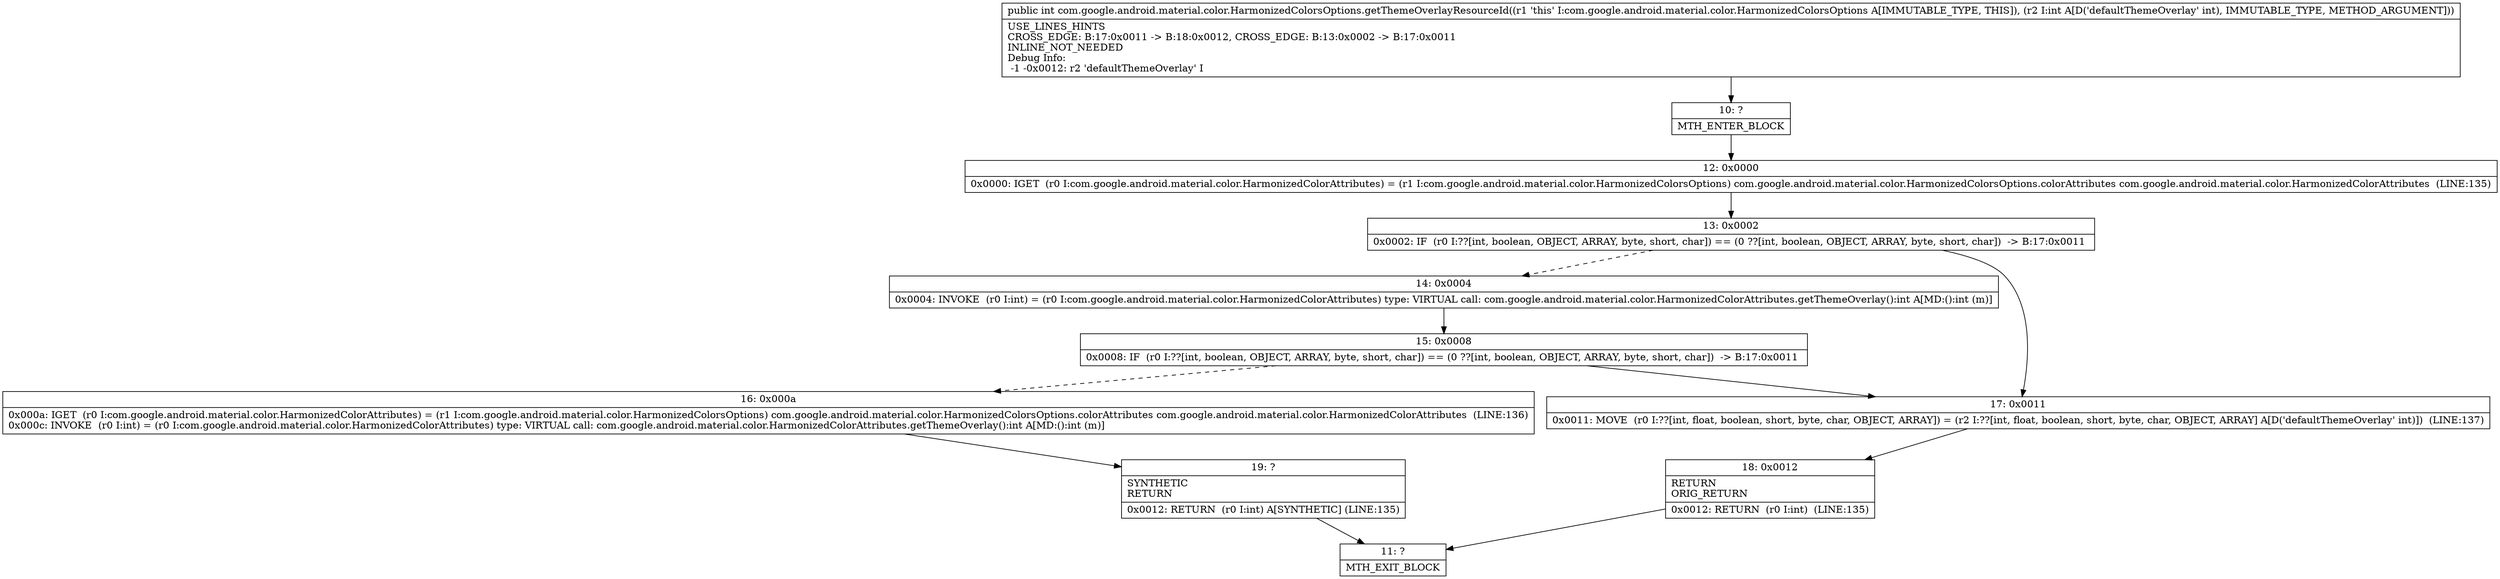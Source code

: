 digraph "CFG forcom.google.android.material.color.HarmonizedColorsOptions.getThemeOverlayResourceId(I)I" {
Node_10 [shape=record,label="{10\:\ ?|MTH_ENTER_BLOCK\l}"];
Node_12 [shape=record,label="{12\:\ 0x0000|0x0000: IGET  (r0 I:com.google.android.material.color.HarmonizedColorAttributes) = (r1 I:com.google.android.material.color.HarmonizedColorsOptions) com.google.android.material.color.HarmonizedColorsOptions.colorAttributes com.google.android.material.color.HarmonizedColorAttributes  (LINE:135)\l}"];
Node_13 [shape=record,label="{13\:\ 0x0002|0x0002: IF  (r0 I:??[int, boolean, OBJECT, ARRAY, byte, short, char]) == (0 ??[int, boolean, OBJECT, ARRAY, byte, short, char])  \-\> B:17:0x0011 \l}"];
Node_14 [shape=record,label="{14\:\ 0x0004|0x0004: INVOKE  (r0 I:int) = (r0 I:com.google.android.material.color.HarmonizedColorAttributes) type: VIRTUAL call: com.google.android.material.color.HarmonizedColorAttributes.getThemeOverlay():int A[MD:():int (m)]\l}"];
Node_15 [shape=record,label="{15\:\ 0x0008|0x0008: IF  (r0 I:??[int, boolean, OBJECT, ARRAY, byte, short, char]) == (0 ??[int, boolean, OBJECT, ARRAY, byte, short, char])  \-\> B:17:0x0011 \l}"];
Node_16 [shape=record,label="{16\:\ 0x000a|0x000a: IGET  (r0 I:com.google.android.material.color.HarmonizedColorAttributes) = (r1 I:com.google.android.material.color.HarmonizedColorsOptions) com.google.android.material.color.HarmonizedColorsOptions.colorAttributes com.google.android.material.color.HarmonizedColorAttributes  (LINE:136)\l0x000c: INVOKE  (r0 I:int) = (r0 I:com.google.android.material.color.HarmonizedColorAttributes) type: VIRTUAL call: com.google.android.material.color.HarmonizedColorAttributes.getThemeOverlay():int A[MD:():int (m)]\l}"];
Node_19 [shape=record,label="{19\:\ ?|SYNTHETIC\lRETURN\l|0x0012: RETURN  (r0 I:int) A[SYNTHETIC] (LINE:135)\l}"];
Node_11 [shape=record,label="{11\:\ ?|MTH_EXIT_BLOCK\l}"];
Node_17 [shape=record,label="{17\:\ 0x0011|0x0011: MOVE  (r0 I:??[int, float, boolean, short, byte, char, OBJECT, ARRAY]) = (r2 I:??[int, float, boolean, short, byte, char, OBJECT, ARRAY] A[D('defaultThemeOverlay' int)])  (LINE:137)\l}"];
Node_18 [shape=record,label="{18\:\ 0x0012|RETURN\lORIG_RETURN\l|0x0012: RETURN  (r0 I:int)  (LINE:135)\l}"];
MethodNode[shape=record,label="{public int com.google.android.material.color.HarmonizedColorsOptions.getThemeOverlayResourceId((r1 'this' I:com.google.android.material.color.HarmonizedColorsOptions A[IMMUTABLE_TYPE, THIS]), (r2 I:int A[D('defaultThemeOverlay' int), IMMUTABLE_TYPE, METHOD_ARGUMENT]))  | USE_LINES_HINTS\lCROSS_EDGE: B:17:0x0011 \-\> B:18:0x0012, CROSS_EDGE: B:13:0x0002 \-\> B:17:0x0011\lINLINE_NOT_NEEDED\lDebug Info:\l  \-1 \-0x0012: r2 'defaultThemeOverlay' I\l}"];
MethodNode -> Node_10;Node_10 -> Node_12;
Node_12 -> Node_13;
Node_13 -> Node_14[style=dashed];
Node_13 -> Node_17;
Node_14 -> Node_15;
Node_15 -> Node_16[style=dashed];
Node_15 -> Node_17;
Node_16 -> Node_19;
Node_19 -> Node_11;
Node_17 -> Node_18;
Node_18 -> Node_11;
}


